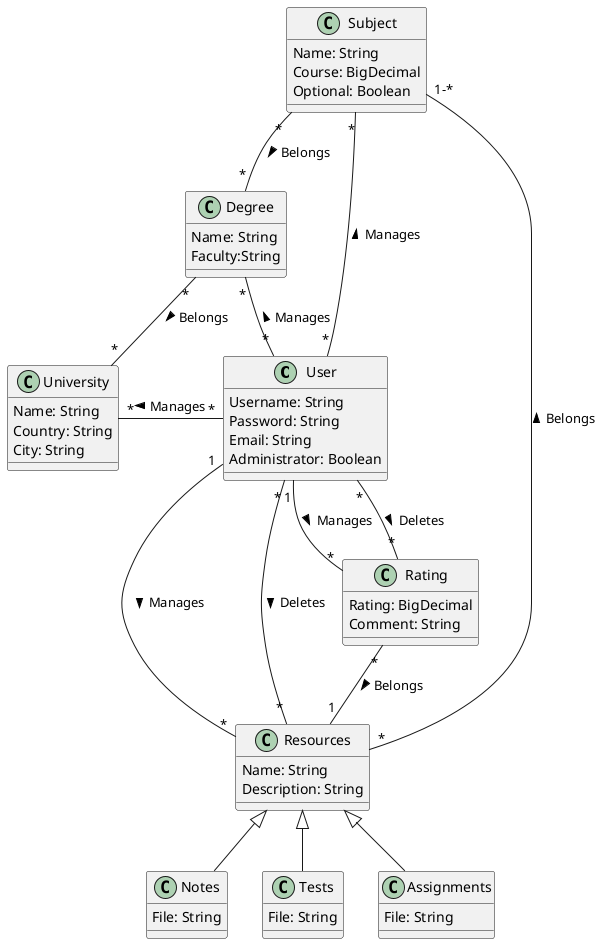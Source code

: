 @startuml
class User{
    Username: String
    Password: String
    Email: String
    Administrator: Boolean
}

class University{
    Name: String
    Country: String
    City: String
}

class Degree{
    Name: String
    Faculty:String
}

class Subject{
    Name: String
    Course: BigDecimal
    Optional: Boolean
}

class Resources{
    Name: String
    Description: String
}

class Notes extends Resources{
    File: String
}

class Tests extends Resources{
    File: String
}

class Assignments extends Resources{
    File: String
}

class Rating{
    Rating: BigDecimal
    Comment: String
}


User "1" -- "*" Resources: Manages >
User "1" -- "*" Rating: Manages >
User "*" --left-- "*" University: Manages >
User "*" --left-- "*" Degree: Manages >
User "*" --left-- "*" Subject: Manages >
User "*" -- "*" Resources: Deletes >
User "*" -- "*" Rating: Deletes >
Rating "*" -- "1" Resources: Belongs >
Resources "*" -- "1-*" Subject: Belongs >
Subject "*" -- "*" Degree: Belongs >
Degree "*" -- "*" University: Belongs >
@enduml